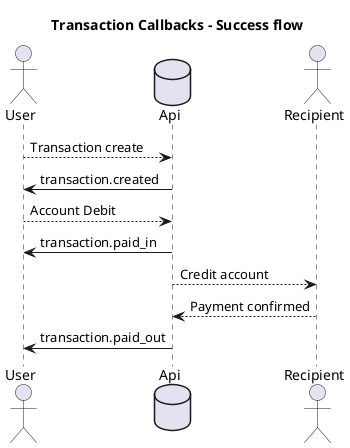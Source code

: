 @startuml

title Transaction Callbacks - Success flow

actor User
database Api
actor Recipient

User --> Api : Transaction create
Api -> User : transaction.created 

User --> Api : Account Debit
Api -> User : transaction.paid_in

Api --> Recipient : Credit account
Recipient --> Api : Payment confirmed

Api -> User : transaction.paid_out

@enduml
